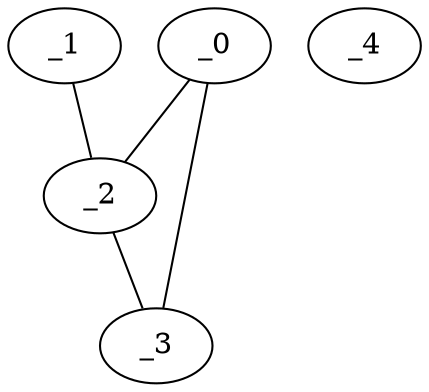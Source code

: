 graph EP1_0063 {
	_0	 [x="2.07298",
		y="2.40633"];
	_2	 [x="0.869448",
		y="0.567445"];
	_0 -- _2;
	_3	 [x="0.305488",
		y="2.34616"];
	_0 -- _3;
	_1	 [x="1.88174",
		y="1.48"];
	_1 -- _2;
	_2 -- _3;
	_4	 [x="0.507824",
		y="1.47351"];
}
